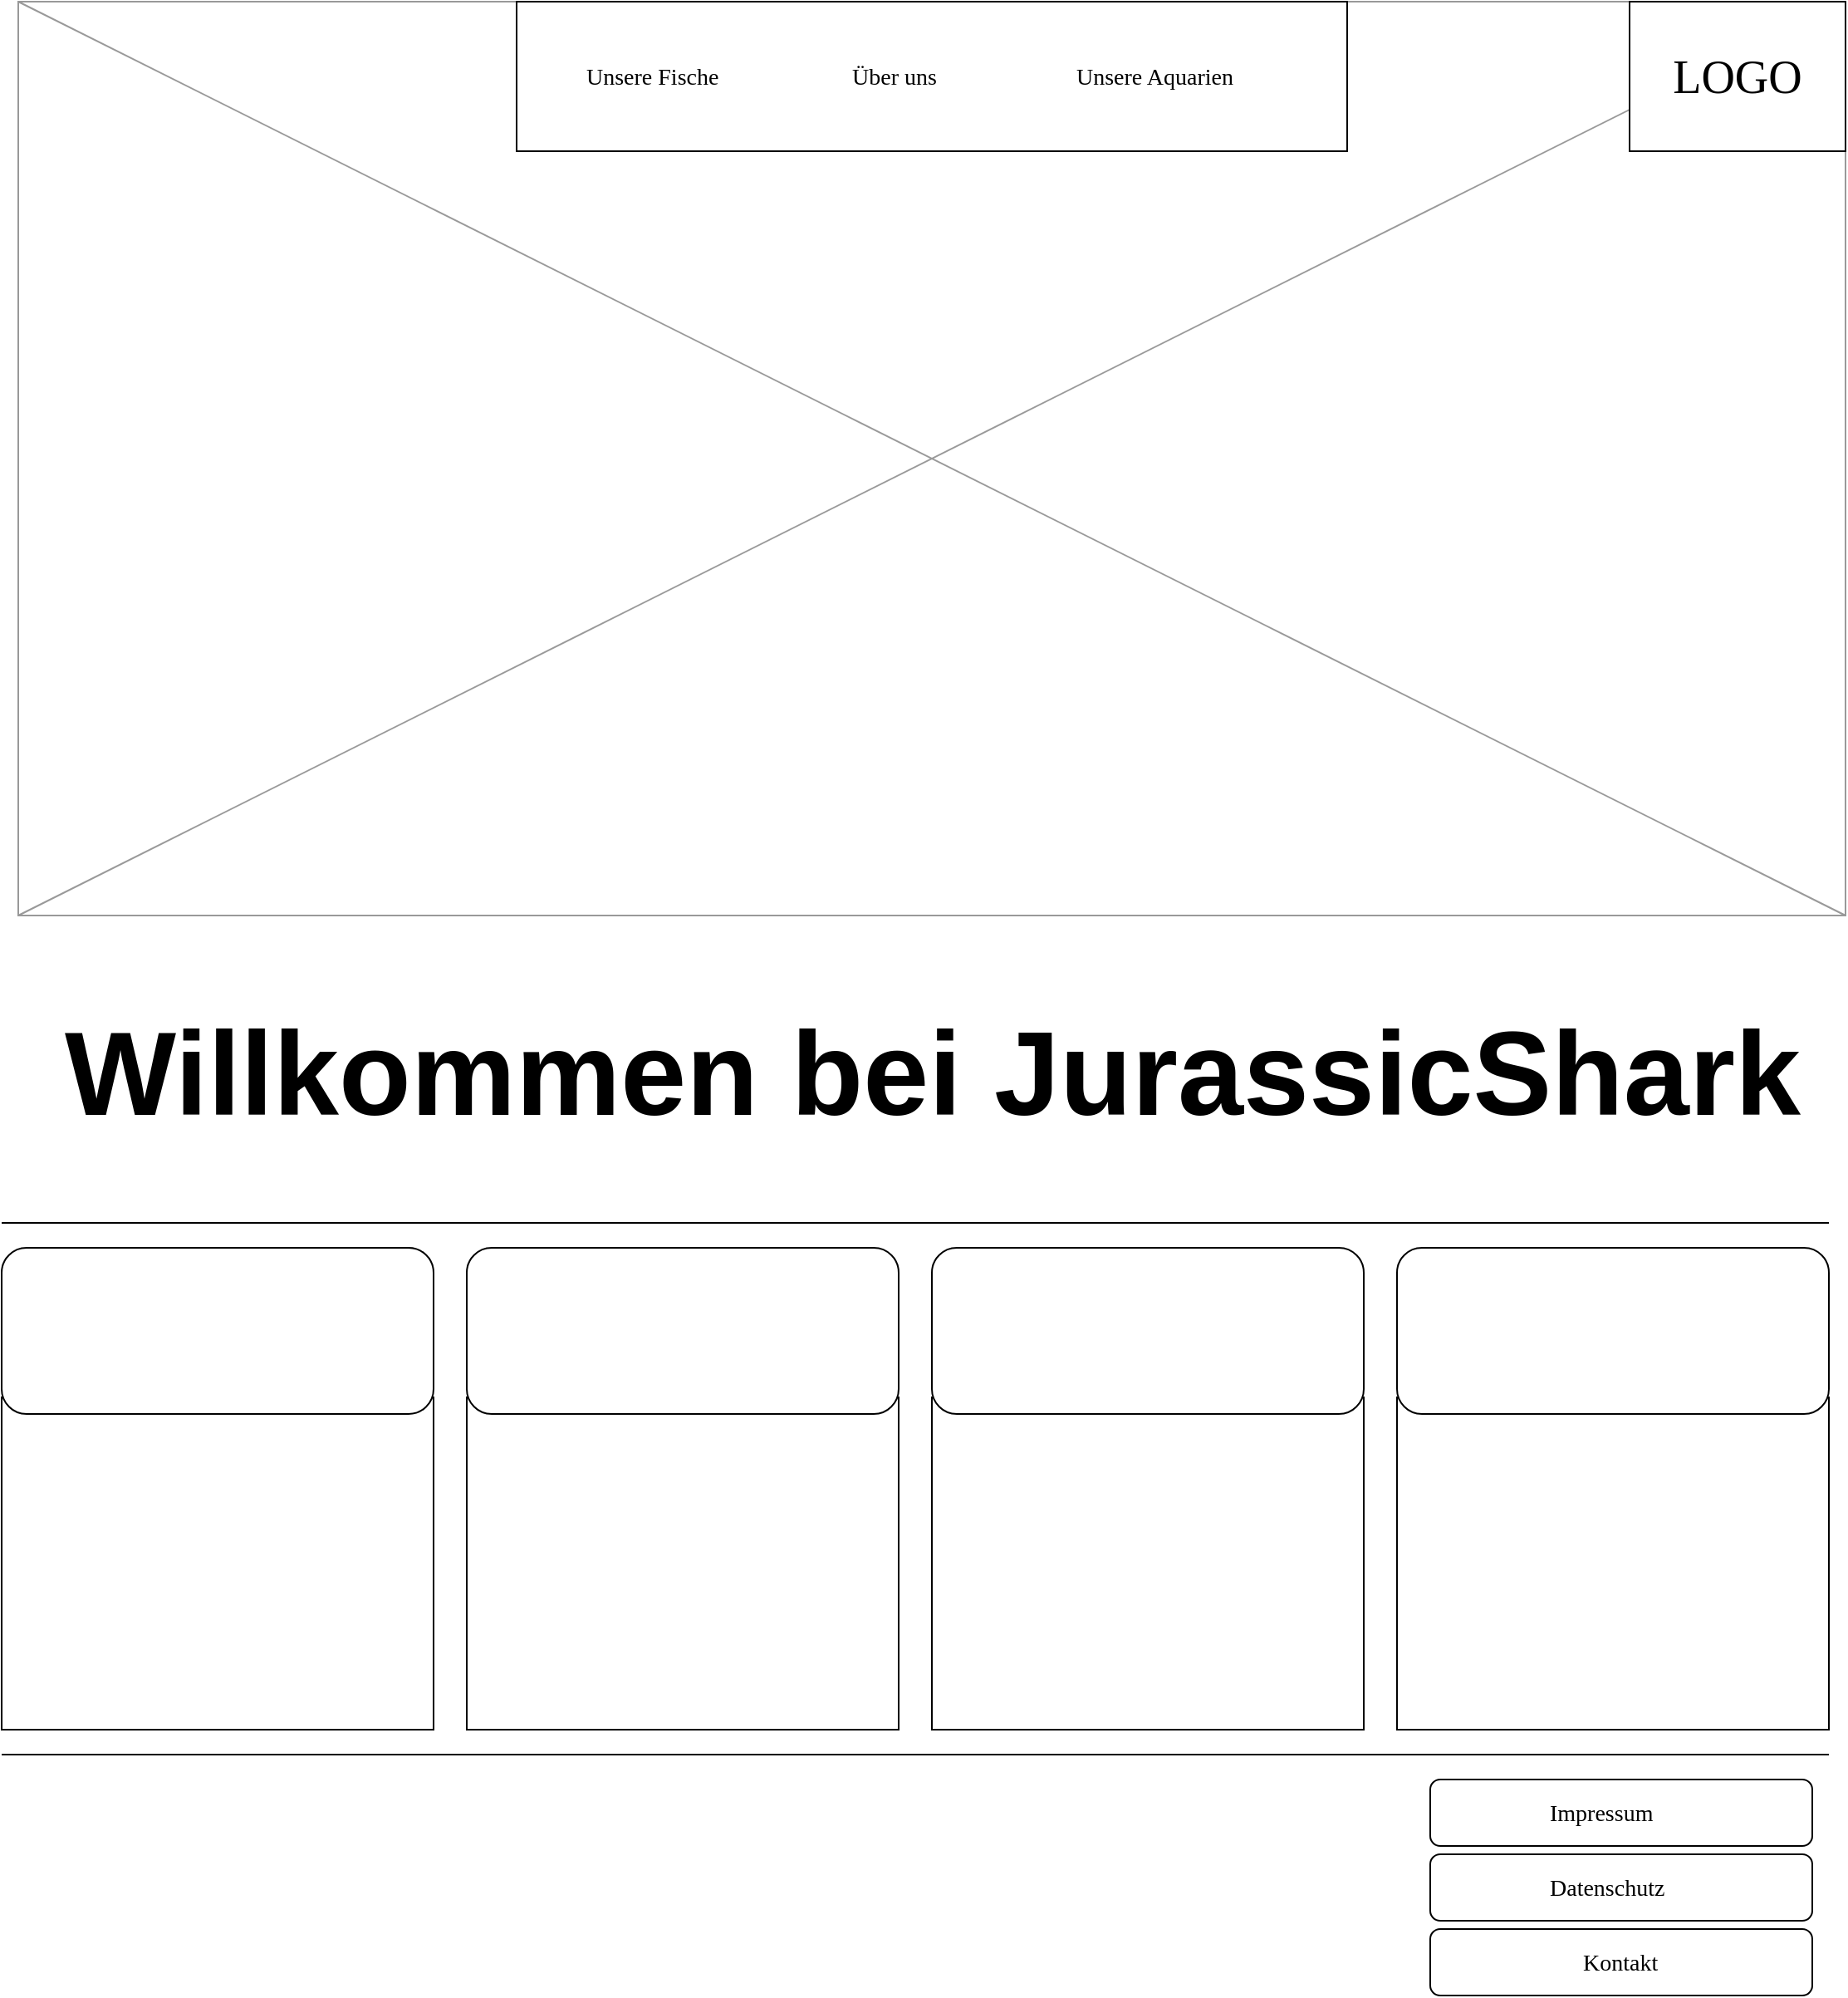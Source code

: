 <mxfile version="21.1.4" type="device">
  <diagram name="Page-1" id="03018318-947c-dd8e-b7a3-06fadd420f32">
    <mxGraphModel dx="3725" dy="2283" grid="1" gridSize="10" guides="1" tooltips="1" connect="1" arrows="1" fold="1" page="1" pageScale="1" pageWidth="1100" pageHeight="850" background="#ffffff" math="0" shadow="0">
      <root>
        <mxCell id="0" />
        <mxCell id="1" parent="0" />
        <mxCell id="v0to430ArZxX5Wt49AEO-48" value="" style="rounded=1;whiteSpace=wrap;html=1;" parent="1" vertex="1">
          <mxGeometry x="850" y="220" width="230" height="40" as="geometry" />
        </mxCell>
        <mxCell id="v0to430ArZxX5Wt49AEO-49" value="" style="rounded=1;whiteSpace=wrap;html=1;" parent="1" vertex="1">
          <mxGeometry x="850" y="265" width="230" height="40" as="geometry" />
        </mxCell>
        <mxCell id="v0to430ArZxX5Wt49AEO-50" value="" style="rounded=1;whiteSpace=wrap;html=1;" parent="1" vertex="1">
          <mxGeometry x="850" y="310" width="230" height="40" as="geometry" />
        </mxCell>
        <mxCell id="677b7b8949515195-9" value="" style="line;strokeWidth=1;html=1;rounded=0;shadow=0;labelBackgroundColor=none;fillColor=none;fontFamily=Verdana;fontSize=14;fontColor=#000000;align=center;comic=0;" parent="1" vertex="1">
          <mxGeometry x="-10" y="200" width="1100" height="10" as="geometry" />
        </mxCell>
        <mxCell id="677b7b8949515195-42" value="Impressum&lt;br&gt;&lt;br&gt;" style="text;html=1;points=[];align=left;verticalAlign=top;spacingTop=-4;fontSize=14;fontFamily=Verdana;rounded=0;" parent="1" vertex="1">
          <mxGeometry x="920" y="230" width="90" height="20" as="geometry" />
        </mxCell>
        <mxCell id="v0to430ArZxX5Wt49AEO-39" style="edgeStyle=orthogonalEdgeStyle;rounded=0;orthogonalLoop=1;jettySize=auto;html=1;exitX=0.5;exitY=1;exitDx=0;exitDy=0;" parent="1" edge="1">
          <mxGeometry relative="1" as="geometry">
            <mxPoint x="770" y="-300" as="targetPoint" />
            <mxPoint x="770" y="-300" as="sourcePoint" />
          </mxGeometry>
        </mxCell>
        <mxCell id="v0to430ArZxX5Wt49AEO-40" value="Datenschutz" style="text;html=1;points=[];align=left;verticalAlign=top;spacingTop=-4;fontSize=14;fontFamily=Verdana;rounded=0;" parent="1" vertex="1">
          <mxGeometry x="920" y="275" width="170" height="20" as="geometry" />
        </mxCell>
        <mxCell id="v0to430ArZxX5Wt49AEO-41" value="Kontakt" style="text;html=1;points=[];align=left;verticalAlign=top;spacingTop=-4;fontSize=14;fontFamily=Verdana;rounded=0;" parent="1" vertex="1">
          <mxGeometry x="940" y="320" width="70" height="20" as="geometry" />
        </mxCell>
        <mxCell id="sT3I8tOoy6ulaUNlQibv-1" value="" style="verticalLabelPosition=bottom;shadow=0;dashed=0;align=center;html=1;verticalAlign=top;strokeWidth=1;shape=mxgraph.mockup.graphics.simpleIcon;strokeColor=#999999;" vertex="1" parent="1">
          <mxGeometry y="-850" width="1100" height="550" as="geometry" />
        </mxCell>
        <mxCell id="677b7b8949515195-10" value="" style="whiteSpace=wrap;html=1;rounded=0;shadow=0;labelBackgroundColor=none;strokeWidth=1;fillColor=none;fontFamily=Verdana;fontSize=12;align=center;comic=0;" parent="1" vertex="1">
          <mxGeometry x="300" y="-850" width="500" height="90" as="geometry" />
        </mxCell>
        <mxCell id="v0to430ArZxX5Wt49AEO-52" value="Unsere Fische" style="text;html=1;points=[];align=left;verticalAlign=top;spacingTop=-4;fontSize=14;fontFamily=Verdana;rounded=0;" parent="1" vertex="1">
          <mxGeometry x="340" y="-815" width="60" height="20" as="geometry" />
        </mxCell>
        <mxCell id="v0to430ArZxX5Wt49AEO-53" value="Über uns" style="text;html=1;points=[];align=left;verticalAlign=top;spacingTop=-4;fontSize=14;fontFamily=Verdana;rounded=0;" parent="1" vertex="1">
          <mxGeometry x="500" y="-815" width="60" height="20" as="geometry" />
        </mxCell>
        <mxCell id="v0to430ArZxX5Wt49AEO-54" value="Unsere Aquarien" style="text;html=1;points=[];align=left;verticalAlign=top;spacingTop=-4;fontSize=14;fontFamily=Verdana;rounded=0;" parent="1" vertex="1">
          <mxGeometry x="635" y="-815" width="60" height="20" as="geometry" />
        </mxCell>
        <mxCell id="677b7b8949515195-2" value="LOGO" style="whiteSpace=wrap;html=1;rounded=0;shadow=0;labelBackgroundColor=none;strokeWidth=1;fontFamily=Verdana;fontSize=28;align=center;comic=0;" parent="1" vertex="1">
          <mxGeometry x="970" y="-850" width="130" height="90" as="geometry" />
        </mxCell>
        <mxCell id="sT3I8tOoy6ulaUNlQibv-3" value="" style="rounded=0;whiteSpace=wrap;html=1;" vertex="1" parent="1">
          <mxGeometry x="-10" y="-10" width="260" height="200" as="geometry" />
        </mxCell>
        <mxCell id="sT3I8tOoy6ulaUNlQibv-7" value="" style="rounded=0;whiteSpace=wrap;html=1;" vertex="1" parent="1">
          <mxGeometry x="270" y="-10" width="260" height="200" as="geometry" />
        </mxCell>
        <mxCell id="sT3I8tOoy6ulaUNlQibv-10" value="" style="rounded=0;whiteSpace=wrap;html=1;" vertex="1" parent="1">
          <mxGeometry x="550" y="-10" width="260" height="200" as="geometry" />
        </mxCell>
        <mxCell id="sT3I8tOoy6ulaUNlQibv-11" value="" style="rounded=0;whiteSpace=wrap;html=1;" vertex="1" parent="1">
          <mxGeometry x="830" y="-10" width="260" height="200" as="geometry" />
        </mxCell>
        <mxCell id="sT3I8tOoy6ulaUNlQibv-13" value="" style="rounded=1;whiteSpace=wrap;html=1;" vertex="1" parent="1">
          <mxGeometry x="-10" y="-100" width="260" height="100" as="geometry" />
        </mxCell>
        <mxCell id="sT3I8tOoy6ulaUNlQibv-14" value="" style="rounded=1;whiteSpace=wrap;html=1;" vertex="1" parent="1">
          <mxGeometry x="270" y="-100" width="260" height="100" as="geometry" />
        </mxCell>
        <mxCell id="sT3I8tOoy6ulaUNlQibv-15" value="" style="rounded=1;whiteSpace=wrap;html=1;" vertex="1" parent="1">
          <mxGeometry x="550" y="-100" width="260" height="100" as="geometry" />
        </mxCell>
        <mxCell id="sT3I8tOoy6ulaUNlQibv-16" value="" style="rounded=1;whiteSpace=wrap;html=1;" vertex="1" parent="1">
          <mxGeometry x="830" y="-100" width="260" height="100" as="geometry" />
        </mxCell>
        <mxCell id="sT3I8tOoy6ulaUNlQibv-17" value="" style="line;strokeWidth=1;html=1;rounded=0;shadow=0;labelBackgroundColor=none;fillColor=none;fontFamily=Verdana;fontSize=14;fontColor=#000000;align=center;comic=0;" vertex="1" parent="1">
          <mxGeometry x="-10" y="-120" width="1100" height="10" as="geometry" />
        </mxCell>
        <mxCell id="sT3I8tOoy6ulaUNlQibv-19" value="&lt;font size=&quot;1&quot; style=&quot;&quot;&gt;&lt;b style=&quot;font-size: 71px;&quot;&gt;Willkommen bei JurassicShark&lt;/b&gt;&lt;/font&gt;" style="text;html=1;align=center;verticalAlign=middle;resizable=0;points=[];autosize=1;strokeColor=none;fillColor=none;" vertex="1" parent="1">
          <mxGeometry x="15" y="-255" width="1070" height="100" as="geometry" />
        </mxCell>
      </root>
    </mxGraphModel>
  </diagram>
</mxfile>
